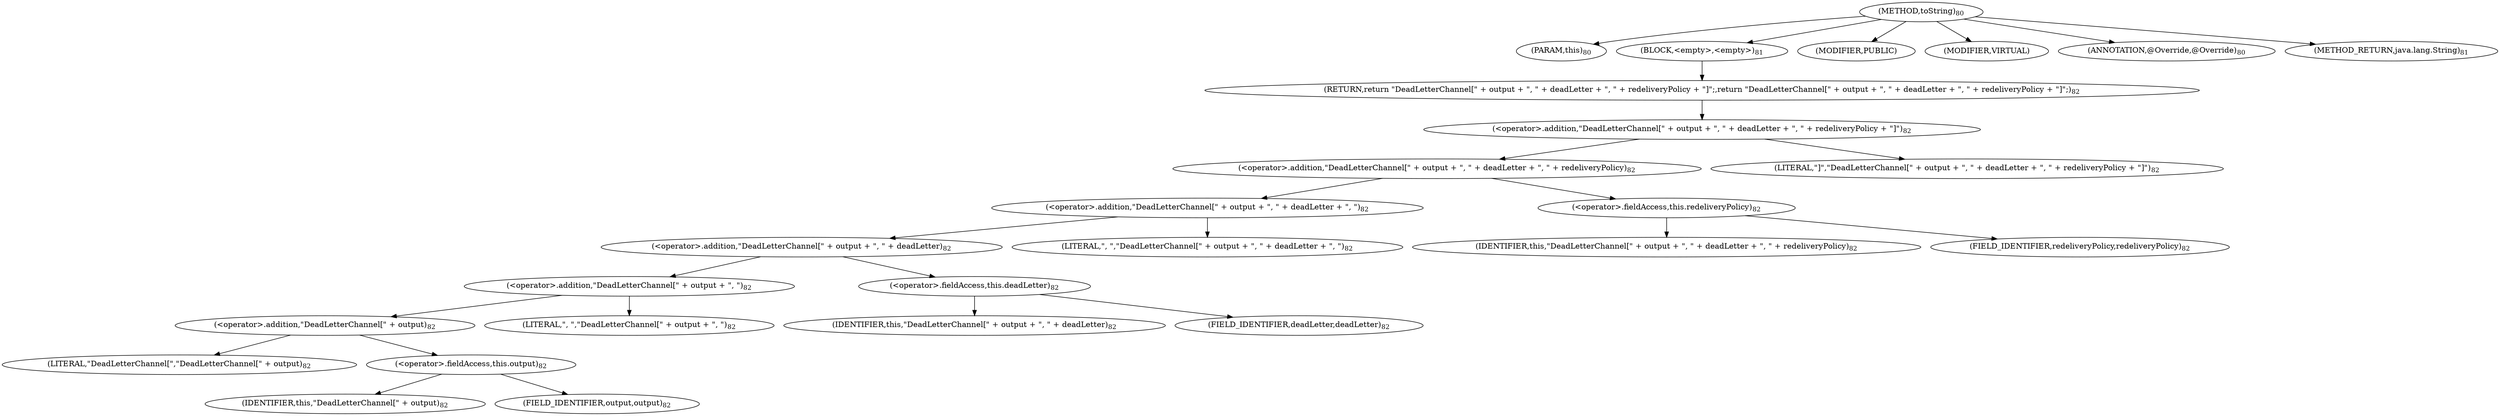 digraph "toString" {  
"177" [label = <(METHOD,toString)<SUB>80</SUB>> ]
"178" [label = <(PARAM,this)<SUB>80</SUB>> ]
"179" [label = <(BLOCK,&lt;empty&gt;,&lt;empty&gt;)<SUB>81</SUB>> ]
"180" [label = <(RETURN,return &quot;DeadLetterChannel[&quot; + output + &quot;, &quot; + deadLetter + &quot;, &quot; + redeliveryPolicy + &quot;]&quot;;,return &quot;DeadLetterChannel[&quot; + output + &quot;, &quot; + deadLetter + &quot;, &quot; + redeliveryPolicy + &quot;]&quot;;)<SUB>82</SUB>> ]
"181" [label = <(&lt;operator&gt;.addition,&quot;DeadLetterChannel[&quot; + output + &quot;, &quot; + deadLetter + &quot;, &quot; + redeliveryPolicy + &quot;]&quot;)<SUB>82</SUB>> ]
"182" [label = <(&lt;operator&gt;.addition,&quot;DeadLetterChannel[&quot; + output + &quot;, &quot; + deadLetter + &quot;, &quot; + redeliveryPolicy)<SUB>82</SUB>> ]
"183" [label = <(&lt;operator&gt;.addition,&quot;DeadLetterChannel[&quot; + output + &quot;, &quot; + deadLetter + &quot;, &quot;)<SUB>82</SUB>> ]
"184" [label = <(&lt;operator&gt;.addition,&quot;DeadLetterChannel[&quot; + output + &quot;, &quot; + deadLetter)<SUB>82</SUB>> ]
"185" [label = <(&lt;operator&gt;.addition,&quot;DeadLetterChannel[&quot; + output + &quot;, &quot;)<SUB>82</SUB>> ]
"186" [label = <(&lt;operator&gt;.addition,&quot;DeadLetterChannel[&quot; + output)<SUB>82</SUB>> ]
"187" [label = <(LITERAL,&quot;DeadLetterChannel[&quot;,&quot;DeadLetterChannel[&quot; + output)<SUB>82</SUB>> ]
"188" [label = <(&lt;operator&gt;.fieldAccess,this.output)<SUB>82</SUB>> ]
"189" [label = <(IDENTIFIER,this,&quot;DeadLetterChannel[&quot; + output)<SUB>82</SUB>> ]
"190" [label = <(FIELD_IDENTIFIER,output,output)<SUB>82</SUB>> ]
"191" [label = <(LITERAL,&quot;, &quot;,&quot;DeadLetterChannel[&quot; + output + &quot;, &quot;)<SUB>82</SUB>> ]
"192" [label = <(&lt;operator&gt;.fieldAccess,this.deadLetter)<SUB>82</SUB>> ]
"193" [label = <(IDENTIFIER,this,&quot;DeadLetterChannel[&quot; + output + &quot;, &quot; + deadLetter)<SUB>82</SUB>> ]
"194" [label = <(FIELD_IDENTIFIER,deadLetter,deadLetter)<SUB>82</SUB>> ]
"195" [label = <(LITERAL,&quot;, &quot;,&quot;DeadLetterChannel[&quot; + output + &quot;, &quot; + deadLetter + &quot;, &quot;)<SUB>82</SUB>> ]
"196" [label = <(&lt;operator&gt;.fieldAccess,this.redeliveryPolicy)<SUB>82</SUB>> ]
"197" [label = <(IDENTIFIER,this,&quot;DeadLetterChannel[&quot; + output + &quot;, &quot; + deadLetter + &quot;, &quot; + redeliveryPolicy)<SUB>82</SUB>> ]
"198" [label = <(FIELD_IDENTIFIER,redeliveryPolicy,redeliveryPolicy)<SUB>82</SUB>> ]
"199" [label = <(LITERAL,&quot;]&quot;,&quot;DeadLetterChannel[&quot; + output + &quot;, &quot; + deadLetter + &quot;, &quot; + redeliveryPolicy + &quot;]&quot;)<SUB>82</SUB>> ]
"200" [label = <(MODIFIER,PUBLIC)> ]
"201" [label = <(MODIFIER,VIRTUAL)> ]
"202" [label = <(ANNOTATION,@Override,@Override)<SUB>80</SUB>> ]
"203" [label = <(METHOD_RETURN,java.lang.String)<SUB>81</SUB>> ]
  "177" -> "178" 
  "177" -> "179" 
  "177" -> "200" 
  "177" -> "201" 
  "177" -> "202" 
  "177" -> "203" 
  "179" -> "180" 
  "180" -> "181" 
  "181" -> "182" 
  "181" -> "199" 
  "182" -> "183" 
  "182" -> "196" 
  "183" -> "184" 
  "183" -> "195" 
  "184" -> "185" 
  "184" -> "192" 
  "185" -> "186" 
  "185" -> "191" 
  "186" -> "187" 
  "186" -> "188" 
  "188" -> "189" 
  "188" -> "190" 
  "192" -> "193" 
  "192" -> "194" 
  "196" -> "197" 
  "196" -> "198" 
}
